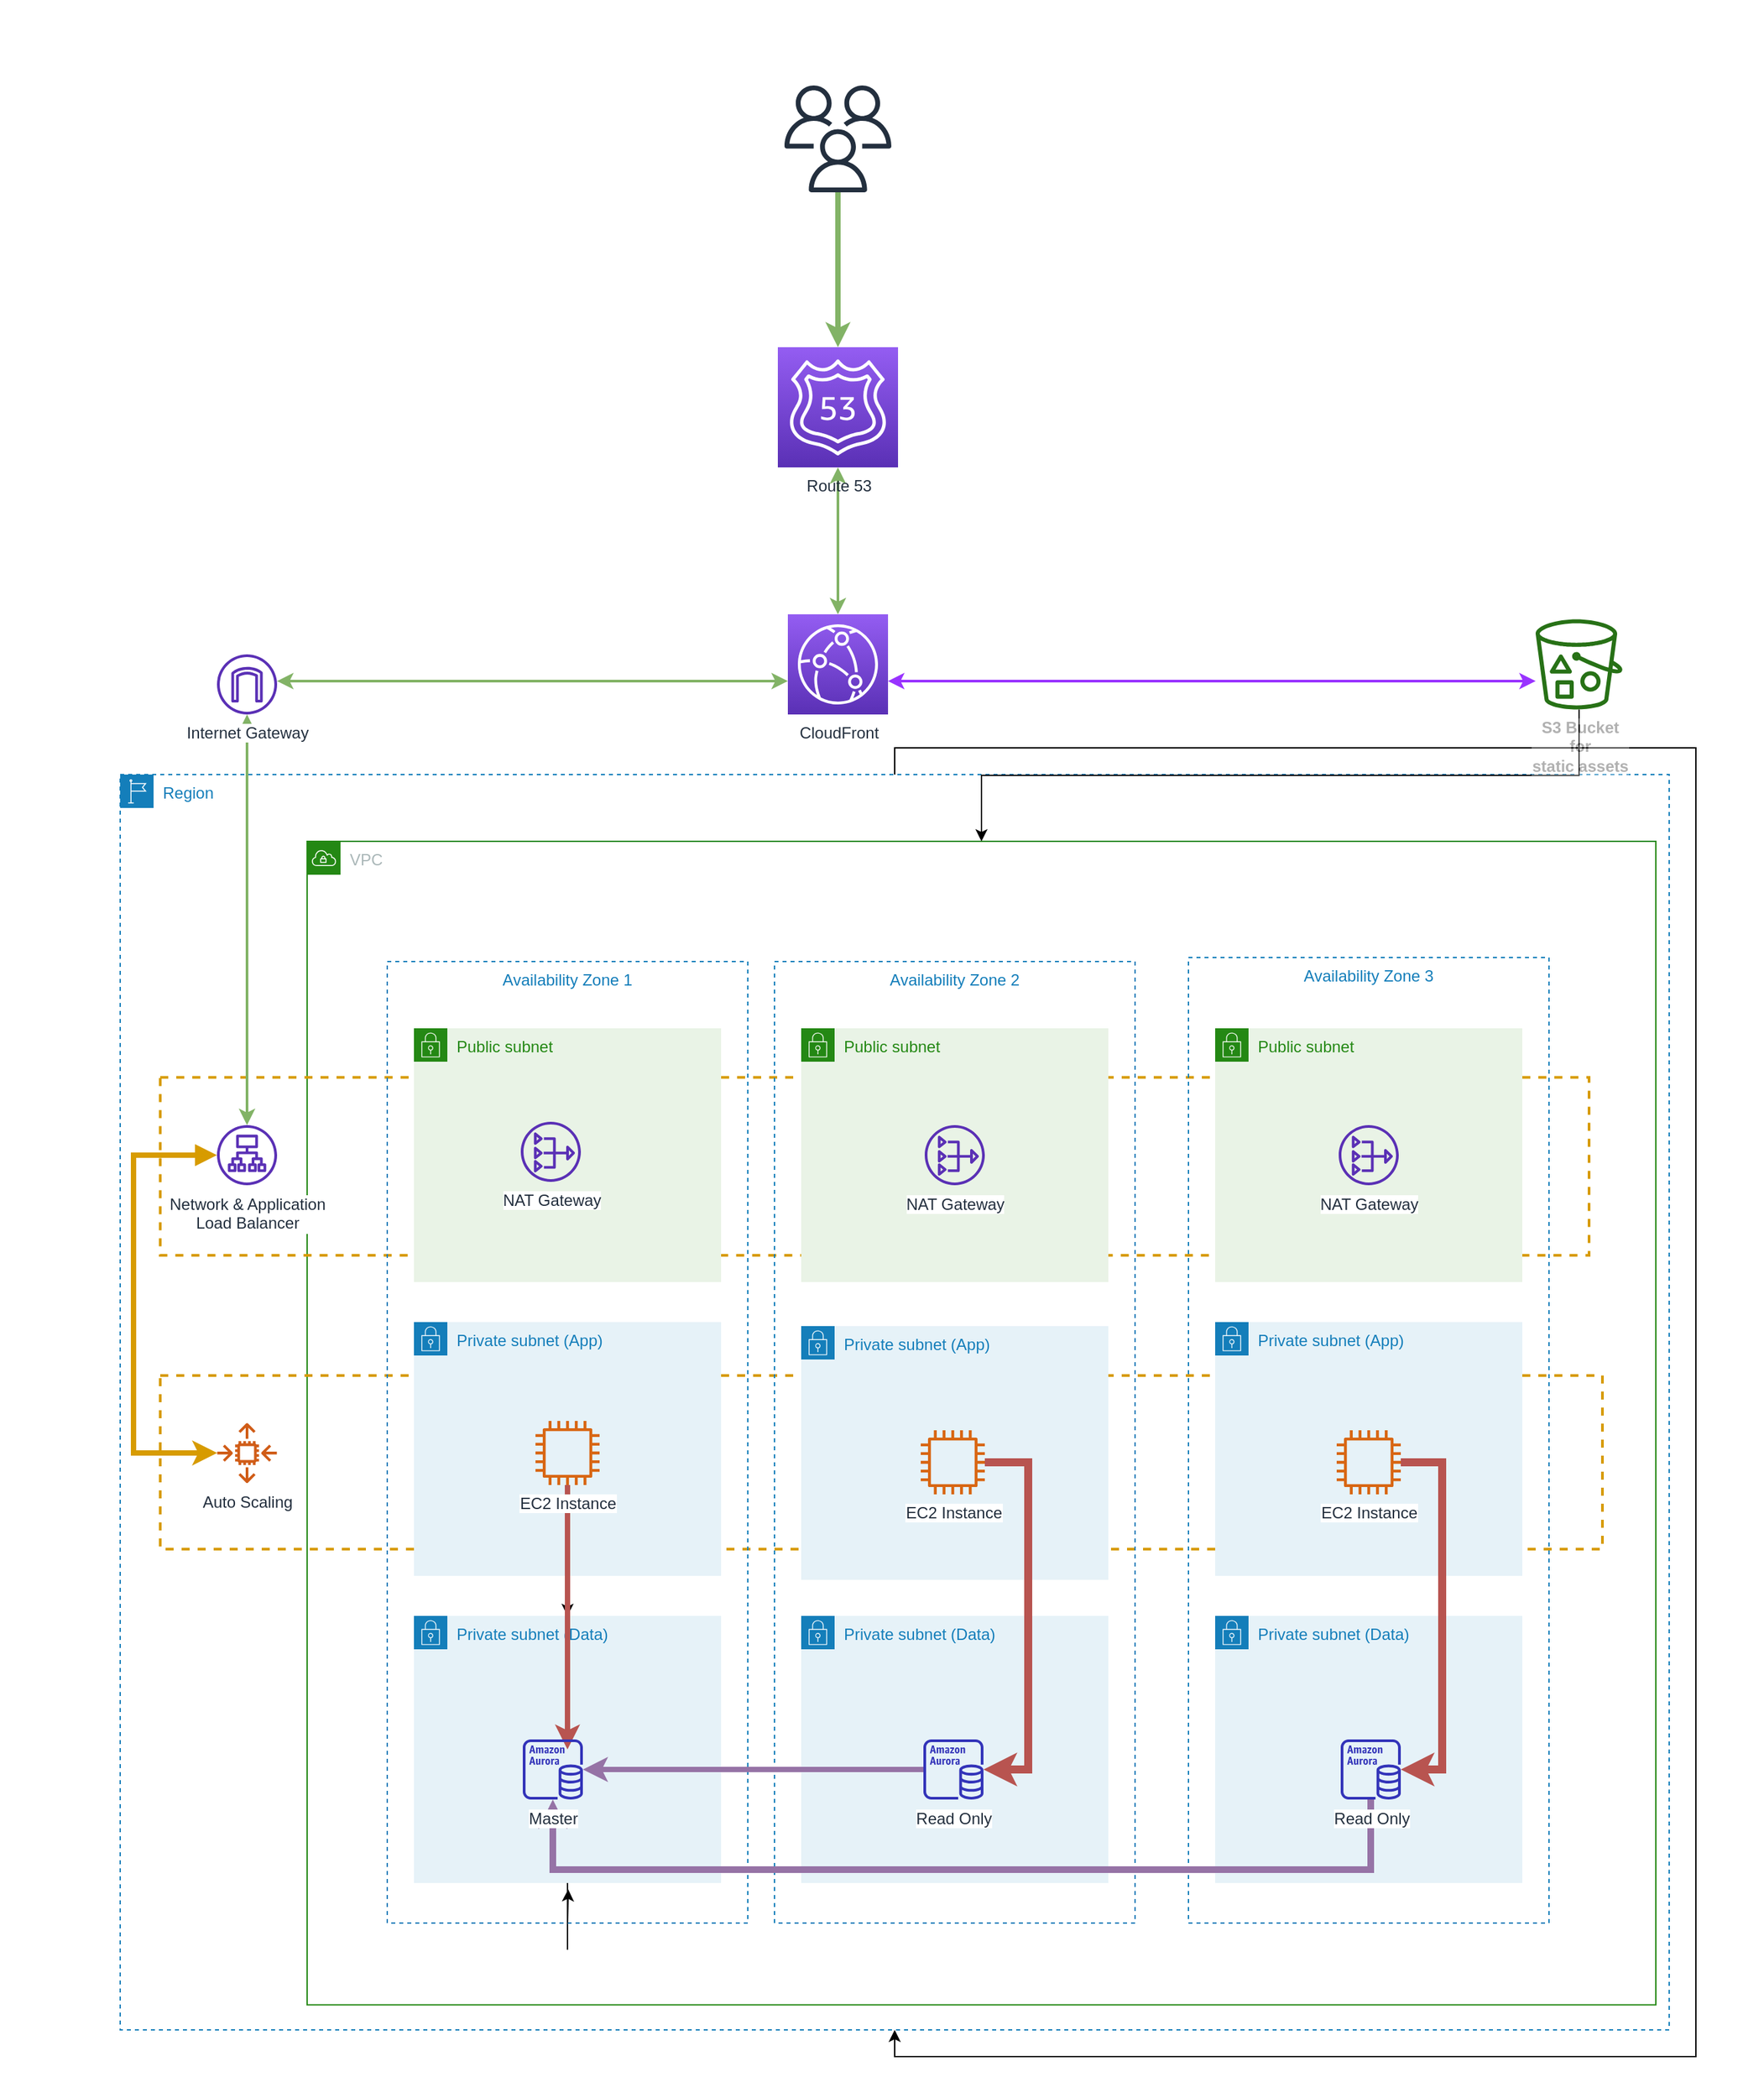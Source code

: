 <mxfile version="24.5.5" type="device">
  <diagram id="Ht1M8jgEwFfnCIfOTk4-" name="Page-1">
    <mxGraphModel dx="9876" dy="5733" grid="1" gridSize="10" guides="1" tooltips="1" connect="1" arrows="1" fold="1" page="1" pageScale="1" pageWidth="1169" pageHeight="827" math="0" shadow="0">
      <root>
        <mxCell id="0" />
        <mxCell id="1" parent="0" />
        <mxCell id="ATrI4HB5Xo_vaF7HW7Qg-64" value="" style="rounded=0;html=1;shadow=0;dashed=1;sketch=0;strokeWidth=2;strokeColor=none;labelBackgroundColor=default;fontColor=default;" parent="1" vertex="1">
          <mxGeometry x="-330" y="270" width="1320" height="1570" as="geometry" />
        </mxCell>
        <mxCell id="ATrI4HB5Xo_vaF7HW7Qg-1" value="Region" style="points=[[0,0],[0.25,0],[0.5,0],[0.75,0],[1,0],[1,0.25],[1,0.5],[1,0.75],[1,1],[0.75,1],[0.5,1],[0.25,1],[0,1],[0,0.75],[0,0.5],[0,0.25]];outlineConnect=0;gradientColor=none;html=1;whiteSpace=wrap;fontSize=12;fontStyle=0;shape=mxgraph.aws4.group;grIcon=mxgraph.aws4.group_region;strokeColor=#147EBA;fillColor=none;verticalAlign=top;align=left;spacingLeft=30;fontColor=#147EBA;dashed=1;" parent="1" vertex="1">
          <mxGeometry x="-240" y="850" width="1160" height="940" as="geometry" />
        </mxCell>
        <mxCell id="4pKm6GpEN4dzPu7E078--6" style="edgeStyle=orthogonalEdgeStyle;rounded=0;orthogonalLoop=1;jettySize=auto;html=1;exitX=0.5;exitY=0;exitDx=0;exitDy=0;" edge="1" parent="1" source="ATrI4HB5Xo_vaF7HW7Qg-1" target="ATrI4HB5Xo_vaF7HW7Qg-1">
          <mxGeometry relative="1" as="geometry" />
        </mxCell>
        <mxCell id="ATrI4HB5Xo_vaF7HW7Qg-9" value="VPC" style="points=[[0,0],[0.25,0],[0.5,0],[0.75,0],[1,0],[1,0.25],[1,0.5],[1,0.75],[1,1],[0.75,1],[0.5,1],[0.25,1],[0,1],[0,0.75],[0,0.5],[0,0.25]];outlineConnect=0;gradientColor=none;html=1;whiteSpace=wrap;fontSize=12;fontStyle=0;shape=mxgraph.aws4.group;grIcon=mxgraph.aws4.group_vpc;strokeColor=#248814;fillColor=none;verticalAlign=top;align=left;spacingLeft=30;fontColor=#AAB7B8;dashed=0;" parent="1" vertex="1">
          <mxGeometry x="-100" y="900" width="1010" height="871.25" as="geometry" />
        </mxCell>
        <mxCell id="ATrI4HB5Xo_vaF7HW7Qg-7" value="" style="rounded=0;whiteSpace=wrap;html=1;dashed=1;strokeWidth=2;strokeColor=#d79b00;fillColor=none;" parent="1" vertex="1">
          <mxGeometry x="-210" y="1300" width="1080" height="130" as="geometry" />
        </mxCell>
        <mxCell id="ATrI4HB5Xo_vaF7HW7Qg-60" value="" style="rounded=0;whiteSpace=wrap;html=1;dashed=1;strokeWidth=2;strokeColor=#d79b00;fillColor=none;" parent="1" vertex="1">
          <mxGeometry x="-210" y="1076.7" width="1070" height="133.3" as="geometry" />
        </mxCell>
        <mxCell id="4pKm6GpEN4dzPu7E078--8" style="edgeStyle=orthogonalEdgeStyle;rounded=0;orthogonalLoop=1;jettySize=auto;html=1;exitX=0.5;exitY=1;exitDx=0;exitDy=0;" edge="1" parent="1" source="ATrI4HB5Xo_vaF7HW7Qg-10" target="ATrI4HB5Xo_vaF7HW7Qg-15">
          <mxGeometry relative="1" as="geometry" />
        </mxCell>
        <mxCell id="ATrI4HB5Xo_vaF7HW7Qg-10" value="Availability Zone 1" style="fillColor=none;strokeColor=#147EBA;dashed=1;verticalAlign=top;fontStyle=0;fontColor=#147EBA;" parent="1" vertex="1">
          <mxGeometry x="-40" y="990" width="270" height="720" as="geometry" />
        </mxCell>
        <mxCell id="ATrI4HB5Xo_vaF7HW7Qg-5" value="Private subnet (App)" style="points=[[0,0],[0.25,0],[0.5,0],[0.75,0],[1,0],[1,0.25],[1,0.5],[1,0.75],[1,1],[0.75,1],[0.5,1],[0.25,1],[0,1],[0,0.75],[0,0.5],[0,0.25]];outlineConnect=0;gradientColor=none;html=1;whiteSpace=wrap;fontSize=12;fontStyle=0;shape=mxgraph.aws4.group;grIcon=mxgraph.aws4.group_security_group;grStroke=0;strokeColor=#147EBA;fillColor=#E6F2F8;verticalAlign=top;align=left;spacingLeft=30;fontColor=#147EBA;dashed=0;" parent="1" vertex="1">
          <mxGeometry x="-20" y="1260" width="230" height="190" as="geometry" />
        </mxCell>
        <mxCell id="ATrI4HB5Xo_vaF7HW7Qg-30" style="edgeStyle=orthogonalEdgeStyle;rounded=0;orthogonalLoop=1;jettySize=auto;html=1;entryX=0.5;entryY=0;entryDx=0;entryDy=0;entryPerimeter=0;fontColor=#000000;startArrow=classic;startFill=1;strokeWidth=2;gradientColor=#97d077;fillColor=#d5e8d4;strokeColor=#82b366;exitX=0.5;exitY=1;exitDx=0;exitDy=0;exitPerimeter=0;" parent="1" source="ATrI4HB5Xo_vaF7HW7Qg-27" target="ATrI4HB5Xo_vaF7HW7Qg-26" edge="1">
          <mxGeometry relative="1" as="geometry">
            <mxPoint x="43" y="320" as="sourcePoint" />
          </mxGeometry>
        </mxCell>
        <mxCell id="ATrI4HB5Xo_vaF7HW7Qg-17" style="edgeStyle=orthogonalEdgeStyle;rounded=0;orthogonalLoop=1;jettySize=auto;html=1;strokeWidth=2;fillColor=#d5e8d4;strokeColor=#82b366;startArrow=classic;startFill=1;gradientColor=#97d077;" parent="1" source="ATrI4HB5Xo_vaF7HW7Qg-2" target="ATrI4HB5Xo_vaF7HW7Qg-16" edge="1">
          <mxGeometry relative="1" as="geometry" />
        </mxCell>
        <mxCell id="ATrI4HB5Xo_vaF7HW7Qg-3" value="Public subnet" style="points=[[0,0],[0.25,0],[0.5,0],[0.75,0],[1,0],[1,0.25],[1,0.5],[1,0.75],[1,1],[0.75,1],[0.5,1],[0.25,1],[0,1],[0,0.75],[0,0.5],[0,0.25]];outlineConnect=0;gradientColor=none;html=1;whiteSpace=wrap;fontSize=12;fontStyle=0;shape=mxgraph.aws4.group;grIcon=mxgraph.aws4.group_security_group;grStroke=0;strokeColor=#248814;fillColor=#E9F3E6;verticalAlign=top;align=left;spacingLeft=30;fontColor=#248814;dashed=0;" parent="1" vertex="1">
          <mxGeometry x="-20" y="1040" width="230" height="190" as="geometry" />
        </mxCell>
        <mxCell id="ATrI4HB5Xo_vaF7HW7Qg-8" value="Auto Scaling" style="outlineConnect=0;fontColor=#232F3E;gradientColor=none;fillColor=#D05C17;strokeColor=none;dashed=0;verticalLabelPosition=bottom;verticalAlign=top;align=center;html=1;fontSize=12;fontStyle=0;aspect=fixed;pointerEvents=1;shape=mxgraph.aws4.auto_scaling2;labelBackgroundColor=default;" parent="1" vertex="1">
          <mxGeometry x="-167.5" y="1335.5" width="45" height="45" as="geometry" />
        </mxCell>
        <mxCell id="ATrI4HB5Xo_vaF7HW7Qg-11" value="NAT Gateway" style="outlineConnect=0;fontColor=#232F3E;gradientColor=none;fillColor=#5A30B5;strokeColor=none;dashed=0;verticalLabelPosition=bottom;verticalAlign=top;align=center;html=1;fontSize=12;fontStyle=0;aspect=fixed;pointerEvents=1;shape=mxgraph.aws4.nat_gateway;labelBackgroundColor=default;" parent="1" vertex="1">
          <mxGeometry x="60" y="1110" width="45" height="45" as="geometry" />
        </mxCell>
        <mxCell id="ATrI4HB5Xo_vaF7HW7Qg-15" value="Private subnet (Data)" style="points=[[0,0],[0.25,0],[0.5,0],[0.75,0],[1,0],[1,0.25],[1,0.5],[1,0.75],[1,1],[0.75,1],[0.5,1],[0.25,1],[0,1],[0,0.75],[0,0.5],[0,0.25]];outlineConnect=0;gradientColor=none;html=1;whiteSpace=wrap;fontSize=12;fontStyle=0;shape=mxgraph.aws4.group;grIcon=mxgraph.aws4.group_security_group;grStroke=0;strokeColor=#147EBA;fillColor=#E6F2F8;verticalAlign=top;align=left;spacingLeft=30;fontColor=#147EBA;dashed=0;" parent="1" vertex="1">
          <mxGeometry x="-20" y="1480" width="230" height="200" as="geometry" />
        </mxCell>
        <mxCell id="4pKm6GpEN4dzPu7E078--12" style="edgeStyle=orthogonalEdgeStyle;rounded=0;orthogonalLoop=1;jettySize=auto;html=1;fillColor=#ffe6cc;strokeColor=#d79b00;strokeWidth=4;startArrow=block;startFill=1;" edge="1" parent="1" source="ATrI4HB5Xo_vaF7HW7Qg-16" target="ATrI4HB5Xo_vaF7HW7Qg-8">
          <mxGeometry relative="1" as="geometry">
            <Array as="points">
              <mxPoint x="-230" y="1135" />
              <mxPoint x="-230" y="1358" />
            </Array>
          </mxGeometry>
        </mxCell>
        <mxCell id="ATrI4HB5Xo_vaF7HW7Qg-16" value="Network &amp;amp; Application &lt;br&gt;Load Balancer" style="outlineConnect=0;fontColor=#232F3E;gradientColor=none;fillColor=#5A30B5;strokeColor=none;dashed=0;verticalLabelPosition=bottom;verticalAlign=top;align=center;html=1;fontSize=12;fontStyle=0;aspect=fixed;pointerEvents=1;shape=mxgraph.aws4.application_load_balancer;labelBackgroundColor=default;" parent="1" vertex="1">
          <mxGeometry x="-167.5" y="1112.5" width="45" height="45" as="geometry" />
        </mxCell>
        <mxCell id="4pKm6GpEN4dzPu7E078--38" value="" style="edgeStyle=orthogonalEdgeStyle;rounded=0;orthogonalLoop=1;jettySize=auto;html=1;" edge="1" parent="1" source="ATrI4HB5Xo_vaF7HW7Qg-23" target="ATrI4HB5Xo_vaF7HW7Qg-9">
          <mxGeometry relative="1" as="geometry" />
        </mxCell>
        <mxCell id="ATrI4HB5Xo_vaF7HW7Qg-23" value="&lt;b&gt;&lt;font color=&quot;#000000&quot;&gt;S3 Bucket&lt;br&gt;for&lt;br&gt;static assets&lt;/font&gt;&lt;/b&gt;" style="outlineConnect=0;fontColor=#232F3E;gradientColor=none;fillColor=#277116;strokeColor=none;dashed=0;verticalLabelPosition=bottom;verticalAlign=top;align=center;html=1;fontSize=12;fontStyle=0;aspect=fixed;pointerEvents=1;shape=mxgraph.aws4.bucket_with_objects;shadow=0;sketch=0;textOpacity=30;labelBackgroundColor=default;" parent="1" vertex="1">
          <mxGeometry x="820" y="733.7" width="65" height="67.6" as="geometry" />
        </mxCell>
        <mxCell id="ATrI4HB5Xo_vaF7HW7Qg-31" style="edgeStyle=orthogonalEdgeStyle;rounded=0;orthogonalLoop=1;jettySize=auto;html=1;fontColor=#000000;startArrow=classic;startFill=1;strokeWidth=2;gradientColor=#97d077;fillColor=#d5e8d4;strokeColor=#82b366;" parent="1" source="ATrI4HB5Xo_vaF7HW7Qg-26" target="ATrI4HB5Xo_vaF7HW7Qg-2" edge="1">
          <mxGeometry relative="1" as="geometry">
            <Array as="points">
              <mxPoint x="-10" y="780" />
              <mxPoint x="-10" y="780" />
            </Array>
          </mxGeometry>
        </mxCell>
        <mxCell id="ATrI4HB5Xo_vaF7HW7Qg-32" style="edgeStyle=orthogonalEdgeStyle;rounded=0;orthogonalLoop=1;jettySize=auto;html=1;fontColor=#000000;startArrow=classic;startFill=1;strokeWidth=2;gradientColor=#97d077;fillColor=#d5e8d4;strokeColor=#9933FF;" parent="1" source="ATrI4HB5Xo_vaF7HW7Qg-26" target="ATrI4HB5Xo_vaF7HW7Qg-23" edge="1">
          <mxGeometry relative="1" as="geometry">
            <mxPoint x="892.25" y="730" as="sourcePoint" />
            <Array as="points">
              <mxPoint x="350" y="780" />
              <mxPoint x="350" y="780" />
            </Array>
            <mxPoint x="1396.007" y="767.5" as="targetPoint" />
          </mxGeometry>
        </mxCell>
        <mxCell id="ATrI4HB5Xo_vaF7HW7Qg-26" value="CloudFront" style="points=[[0,0,0],[0.25,0,0],[0.5,0,0],[0.75,0,0],[1,0,0],[0,1,0],[0.25,1,0],[0.5,1,0],[0.75,1,0],[1,1,0],[0,0.25,0],[0,0.5,0],[0,0.75,0],[1,0.25,0],[1,0.5,0],[1,0.75,0]];outlineConnect=0;fontColor=#232F3E;gradientColor=#945DF2;gradientDirection=north;fillColor=#5A30B5;strokeColor=#ffffff;dashed=0;verticalLabelPosition=bottom;verticalAlign=top;align=center;html=1;fontSize=12;fontStyle=0;aspect=fixed;shape=mxgraph.aws4.resourceIcon;resIcon=mxgraph.aws4.cloudfront;shadow=0;sketch=0;labelBackgroundColor=default;" parent="1" vertex="1">
          <mxGeometry x="260" y="730" width="75" height="75" as="geometry" />
        </mxCell>
        <mxCell id="ATrI4HB5Xo_vaF7HW7Qg-28" value="" style="outlineConnect=0;fontColor=#232F3E;gradientColor=none;fillColor=#232F3E;strokeColor=none;dashed=0;verticalLabelPosition=bottom;verticalAlign=top;align=center;html=1;fontSize=12;fontStyle=0;aspect=fixed;pointerEvents=1;shape=mxgraph.aws4.users;shadow=0;sketch=0;" parent="1" vertex="1">
          <mxGeometry x="257.5" y="334" width="80" height="80" as="geometry" />
        </mxCell>
        <mxCell id="ATrI4HB5Xo_vaF7HW7Qg-27" value="Route 53" style="points=[[0,0,0],[0.25,0,0],[0.5,0,0],[0.75,0,0],[1,0,0],[0,1,0],[0.25,1,0],[0.5,1,0],[0.75,1,0],[1,1,0],[0,0.25,0],[0,0.5,0],[0,0.75,0],[1,0.25,0],[1,0.5,0],[1,0.75,0]];outlineConnect=0;fontColor=#232F3E;gradientColor=#945DF2;gradientDirection=north;fillColor=#5A30B5;strokeColor=#ffffff;dashed=0;verticalLabelPosition=bottom;verticalAlign=top;align=center;html=1;fontSize=12;fontStyle=0;aspect=fixed;shape=mxgraph.aws4.resourceIcon;resIcon=mxgraph.aws4.route_53;shadow=0;sketch=0;" parent="1" vertex="1">
          <mxGeometry x="252.5" y="530" width="90" height="90" as="geometry" />
        </mxCell>
        <mxCell id="ATrI4HB5Xo_vaF7HW7Qg-2" value="Internet Gateway" style="outlineConnect=0;fontColor=#232F3E;gradientColor=none;fillColor=#5A30B5;strokeColor=none;dashed=0;verticalLabelPosition=bottom;verticalAlign=top;align=center;html=1;fontSize=12;fontStyle=0;aspect=fixed;pointerEvents=1;shape=mxgraph.aws4.internet_gateway;labelBackgroundColor=default;" parent="1" vertex="1">
          <mxGeometry x="-167.5" y="760" width="45" height="45" as="geometry" />
        </mxCell>
        <mxCell id="xWHWNUEEsjKfMoWFXEcJ-53" style="edgeStyle=orthogonalEdgeStyle;rounded=0;orthogonalLoop=1;jettySize=auto;html=1;exitX=0.5;exitY=1;exitDx=0;exitDy=0;strokeColor=#9933FF;" parent="1" edge="1">
          <mxGeometry relative="1" as="geometry">
            <mxPoint x="345.0" y="1770" as="sourcePoint" />
            <mxPoint x="345.0" y="1770" as="targetPoint" />
          </mxGeometry>
        </mxCell>
        <mxCell id="4pKm6GpEN4dzPu7E078--10" style="edgeStyle=orthogonalEdgeStyle;rounded=0;orthogonalLoop=1;jettySize=auto;html=1;exitX=0.5;exitY=1;exitDx=0;exitDy=0;entryX=0.502;entryY=0.965;entryDx=0;entryDy=0;entryPerimeter=0;" edge="1" parent="1" source="ATrI4HB5Xo_vaF7HW7Qg-10" target="ATrI4HB5Xo_vaF7HW7Qg-10">
          <mxGeometry relative="1" as="geometry" />
        </mxCell>
        <mxCell id="4pKm6GpEN4dzPu7E078--13" value="Availability Zone 3" style="fillColor=none;strokeColor=#147EBA;dashed=1;verticalAlign=top;fontStyle=0;fontColor=#147EBA;" vertex="1" parent="1">
          <mxGeometry x="560" y="987" width="270" height="723" as="geometry" />
        </mxCell>
        <mxCell id="4pKm6GpEN4dzPu7E078--14" value="Availability Zone 2" style="fillColor=none;strokeColor=#147EBA;dashed=1;verticalAlign=top;fontStyle=0;fontColor=#147EBA;" vertex="1" parent="1">
          <mxGeometry x="250" y="990" width="270" height="720" as="geometry" />
        </mxCell>
        <mxCell id="4pKm6GpEN4dzPu7E078--15" value="Public subnet" style="points=[[0,0],[0.25,0],[0.5,0],[0.75,0],[1,0],[1,0.25],[1,0.5],[1,0.75],[1,1],[0.75,1],[0.5,1],[0.25,1],[0,1],[0,0.75],[0,0.5],[0,0.25]];outlineConnect=0;gradientColor=none;html=1;whiteSpace=wrap;fontSize=12;fontStyle=0;shape=mxgraph.aws4.group;grIcon=mxgraph.aws4.group_security_group;grStroke=0;strokeColor=#248814;fillColor=#E9F3E6;verticalAlign=top;align=left;spacingLeft=30;fontColor=#248814;dashed=0;" vertex="1" parent="1">
          <mxGeometry x="270" y="1040" width="230" height="190" as="geometry" />
        </mxCell>
        <mxCell id="4pKm6GpEN4dzPu7E078--16" value="Private subnet (App)" style="points=[[0,0],[0.25,0],[0.5,0],[0.75,0],[1,0],[1,0.25],[1,0.5],[1,0.75],[1,1],[0.75,1],[0.5,1],[0.25,1],[0,1],[0,0.75],[0,0.5],[0,0.25]];outlineConnect=0;gradientColor=none;html=1;whiteSpace=wrap;fontSize=12;fontStyle=0;shape=mxgraph.aws4.group;grIcon=mxgraph.aws4.group_security_group;grStroke=0;strokeColor=#147EBA;fillColor=#E6F2F8;verticalAlign=top;align=left;spacingLeft=30;fontColor=#147EBA;dashed=0;" vertex="1" parent="1">
          <mxGeometry x="270" y="1263" width="230" height="190" as="geometry" />
        </mxCell>
        <mxCell id="4pKm6GpEN4dzPu7E078--17" value="Private subnet (App)" style="points=[[0,0],[0.25,0],[0.5,0],[0.75,0],[1,0],[1,0.25],[1,0.5],[1,0.75],[1,1],[0.75,1],[0.5,1],[0.25,1],[0,1],[0,0.75],[0,0.5],[0,0.25]];outlineConnect=0;gradientColor=none;html=1;whiteSpace=wrap;fontSize=12;fontStyle=0;shape=mxgraph.aws4.group;grIcon=mxgraph.aws4.group_security_group;grStroke=0;strokeColor=#147EBA;fillColor=#E6F2F8;verticalAlign=top;align=left;spacingLeft=30;fontColor=#147EBA;dashed=0;" vertex="1" parent="1">
          <mxGeometry x="580" y="1260" width="230" height="190" as="geometry" />
        </mxCell>
        <mxCell id="4pKm6GpEN4dzPu7E078--18" value="Public subnet" style="points=[[0,0],[0.25,0],[0.5,0],[0.75,0],[1,0],[1,0.25],[1,0.5],[1,0.75],[1,1],[0.75,1],[0.5,1],[0.25,1],[0,1],[0,0.75],[0,0.5],[0,0.25]];outlineConnect=0;gradientColor=none;html=1;whiteSpace=wrap;fontSize=12;fontStyle=0;shape=mxgraph.aws4.group;grIcon=mxgraph.aws4.group_security_group;grStroke=0;strokeColor=#248814;fillColor=#E9F3E6;verticalAlign=top;align=left;spacingLeft=30;fontColor=#248814;dashed=0;" vertex="1" parent="1">
          <mxGeometry x="580" y="1040" width="230" height="190" as="geometry" />
        </mxCell>
        <mxCell id="4pKm6GpEN4dzPu7E078--19" value="Private subnet (Data)" style="points=[[0,0],[0.25,0],[0.5,0],[0.75,0],[1,0],[1,0.25],[1,0.5],[1,0.75],[1,1],[0.75,1],[0.5,1],[0.25,1],[0,1],[0,0.75],[0,0.5],[0,0.25]];outlineConnect=0;gradientColor=none;html=1;whiteSpace=wrap;fontSize=12;fontStyle=0;shape=mxgraph.aws4.group;grIcon=mxgraph.aws4.group_security_group;grStroke=0;strokeColor=#147EBA;fillColor=#E6F2F8;verticalAlign=top;align=left;spacingLeft=30;fontColor=#147EBA;dashed=0;" vertex="1" parent="1">
          <mxGeometry x="580" y="1480" width="230" height="200" as="geometry" />
        </mxCell>
        <mxCell id="4pKm6GpEN4dzPu7E078--20" value="Private subnet (Data)" style="points=[[0,0],[0.25,0],[0.5,0],[0.75,0],[1,0],[1,0.25],[1,0.5],[1,0.75],[1,1],[0.75,1],[0.5,1],[0.25,1],[0,1],[0,0.75],[0,0.5],[0,0.25]];outlineConnect=0;gradientColor=none;html=1;whiteSpace=wrap;fontSize=12;fontStyle=0;shape=mxgraph.aws4.group;grIcon=mxgraph.aws4.group_security_group;grStroke=0;strokeColor=#147EBA;fillColor=#E6F2F8;verticalAlign=top;align=left;spacingLeft=30;fontColor=#147EBA;dashed=0;" vertex="1" parent="1">
          <mxGeometry x="270" y="1480" width="230" height="200" as="geometry" />
        </mxCell>
        <mxCell id="4pKm6GpEN4dzPu7E078--21" style="edgeStyle=orthogonalEdgeStyle;rounded=0;orthogonalLoop=1;jettySize=auto;html=1;exitX=0.5;exitY=1;exitDx=0;exitDy=0;" edge="1" parent="1" source="4pKm6GpEN4dzPu7E078--13" target="4pKm6GpEN4dzPu7E078--13">
          <mxGeometry relative="1" as="geometry" />
        </mxCell>
        <mxCell id="4pKm6GpEN4dzPu7E078--22" value="NAT Gateway" style="outlineConnect=0;fontColor=#232F3E;gradientColor=none;fillColor=#5A30B5;strokeColor=none;dashed=0;verticalLabelPosition=bottom;verticalAlign=top;align=center;html=1;fontSize=12;fontStyle=0;aspect=fixed;pointerEvents=1;shape=mxgraph.aws4.nat_gateway;labelBackgroundColor=default;" vertex="1" parent="1">
          <mxGeometry x="362.5" y="1112.5" width="45" height="45" as="geometry" />
        </mxCell>
        <mxCell id="4pKm6GpEN4dzPu7E078--23" value="NAT Gateway" style="outlineConnect=0;fontColor=#232F3E;gradientColor=none;fillColor=#5A30B5;strokeColor=none;dashed=0;verticalLabelPosition=bottom;verticalAlign=top;align=center;html=1;fontSize=12;fontStyle=0;aspect=fixed;pointerEvents=1;shape=mxgraph.aws4.nat_gateway;labelBackgroundColor=default;" vertex="1" parent="1">
          <mxGeometry x="672.5" y="1112.5" width="45" height="45" as="geometry" />
        </mxCell>
        <mxCell id="4pKm6GpEN4dzPu7E078--32" style="edgeStyle=orthogonalEdgeStyle;rounded=0;orthogonalLoop=1;jettySize=auto;html=1;fillColor=#e1d5e7;strokeColor=#9673a6;strokeWidth=5;" edge="1" parent="1" source="4pKm6GpEN4dzPu7E078--27" target="ATrI4HB5Xo_vaF7HW7Qg-20">
          <mxGeometry relative="1" as="geometry">
            <Array as="points">
              <mxPoint x="697" y="1670" />
              <mxPoint x="84" y="1670" />
            </Array>
          </mxGeometry>
        </mxCell>
        <mxCell id="4pKm6GpEN4dzPu7E078--29" style="edgeStyle=orthogonalEdgeStyle;rounded=0;orthogonalLoop=1;jettySize=auto;html=1;fillColor=#f8cecc;strokeColor=#b85450;strokeWidth=6;" edge="1" parent="1" source="4pKm6GpEN4dzPu7E078--24" target="4pKm6GpEN4dzPu7E078--26">
          <mxGeometry relative="1" as="geometry">
            <Array as="points">
              <mxPoint x="440" y="1365" />
              <mxPoint x="440" y="1595" />
            </Array>
          </mxGeometry>
        </mxCell>
        <mxCell id="4pKm6GpEN4dzPu7E078--24" value="&lt;meta charset=&quot;utf-8&quot;&gt;&lt;span style=&quot;color: rgb(35, 47, 62); font-family: Helvetica; font-size: 12px; font-style: normal; font-variant-ligatures: normal; font-variant-caps: normal; font-weight: 400; letter-spacing: normal; orphans: 2; text-align: center; text-indent: 0px; text-transform: none; widows: 2; word-spacing: 0px; -webkit-text-stroke-width: 0px; white-space: nowrap; background-color: rgb(255, 255, 255); text-decoration-thickness: initial; text-decoration-style: initial; text-decoration-color: initial; display: inline !important; float: none;&quot;&gt;EC2 Instance&lt;/span&gt;" style="outlineConnect=0;fontColor=#232F3E;gradientColor=none;fillColor=#D86613;strokeColor=none;dashed=0;verticalLabelPosition=bottom;verticalAlign=top;align=center;html=1;fontSize=12;fontStyle=0;aspect=fixed;pointerEvents=1;shape=mxgraph.aws4.instance2;labelBackgroundColor=default;" vertex="1" parent="1">
          <mxGeometry x="359.5" y="1341" width="48" height="48" as="geometry" />
        </mxCell>
        <mxCell id="4pKm6GpEN4dzPu7E078--30" style="edgeStyle=orthogonalEdgeStyle;rounded=0;orthogonalLoop=1;jettySize=auto;html=1;strokeWidth=6;fillColor=#f8cecc;strokeColor=#b85450;" edge="1" parent="1" source="4pKm6GpEN4dzPu7E078--25" target="4pKm6GpEN4dzPu7E078--27">
          <mxGeometry relative="1" as="geometry">
            <Array as="points">
              <mxPoint x="750" y="1365" />
              <mxPoint x="750" y="1595" />
            </Array>
          </mxGeometry>
        </mxCell>
        <mxCell id="4pKm6GpEN4dzPu7E078--25" value="&lt;meta charset=&quot;utf-8&quot;&gt;&lt;span style=&quot;color: rgb(35, 47, 62); font-family: Helvetica; font-size: 12px; font-style: normal; font-variant-ligatures: normal; font-variant-caps: normal; font-weight: 400; letter-spacing: normal; orphans: 2; text-align: center; text-indent: 0px; text-transform: none; widows: 2; word-spacing: 0px; -webkit-text-stroke-width: 0px; white-space: nowrap; background-color: rgb(255, 255, 255); text-decoration-thickness: initial; text-decoration-style: initial; text-decoration-color: initial; display: inline !important; float: none;&quot;&gt;EC2 Instance&lt;/span&gt;" style="outlineConnect=0;fontColor=#232F3E;gradientColor=none;fillColor=#D86613;strokeColor=none;dashed=0;verticalLabelPosition=bottom;verticalAlign=top;align=center;html=1;fontSize=12;fontStyle=0;aspect=fixed;pointerEvents=1;shape=mxgraph.aws4.instance2;labelBackgroundColor=default;" vertex="1" parent="1">
          <mxGeometry x="671" y="1341" width="48" height="48" as="geometry" />
        </mxCell>
        <mxCell id="4pKm6GpEN4dzPu7E078--31" style="edgeStyle=orthogonalEdgeStyle;rounded=0;orthogonalLoop=1;jettySize=auto;html=1;fillColor=#e1d5e7;strokeColor=#9673a6;strokeWidth=4;" edge="1" parent="1" source="4pKm6GpEN4dzPu7E078--26" target="ATrI4HB5Xo_vaF7HW7Qg-20">
          <mxGeometry relative="1" as="geometry" />
        </mxCell>
        <mxCell id="4pKm6GpEN4dzPu7E078--26" value="Read Only" style="outlineConnect=0;fontColor=#232F3E;gradientColor=none;fillColor=#3334B9;strokeColor=none;dashed=0;verticalLabelPosition=bottom;verticalAlign=top;align=center;html=1;fontSize=12;fontStyle=0;aspect=fixed;pointerEvents=1;shape=mxgraph.aws4.aurora_instance;shadow=0;sketch=0;labelBackgroundColor=default;" vertex="1" parent="1">
          <mxGeometry x="361.5" y="1572.5" width="45" height="45" as="geometry" />
        </mxCell>
        <mxCell id="4pKm6GpEN4dzPu7E078--27" value="Read Only" style="outlineConnect=0;fontColor=#232F3E;gradientColor=none;fillColor=#3334B9;strokeColor=none;dashed=0;verticalLabelPosition=bottom;verticalAlign=top;align=center;html=1;fontSize=12;fontStyle=0;aspect=fixed;pointerEvents=1;shape=mxgraph.aws4.aurora_instance;shadow=0;sketch=0;labelBackgroundColor=default;" vertex="1" parent="1">
          <mxGeometry x="674" y="1572.5" width="45" height="45" as="geometry" />
        </mxCell>
        <mxCell id="4pKm6GpEN4dzPu7E078--28" style="edgeStyle=orthogonalEdgeStyle;rounded=0;orthogonalLoop=1;jettySize=auto;html=1;entryX=0.744;entryY=0.167;entryDx=0;entryDy=0;entryPerimeter=0;fillColor=#f8cecc;strokeColor=#b85450;strokeWidth=4;" edge="1" parent="1" source="ATrI4HB5Xo_vaF7HW7Qg-4" target="ATrI4HB5Xo_vaF7HW7Qg-20">
          <mxGeometry relative="1" as="geometry" />
        </mxCell>
        <mxCell id="ATrI4HB5Xo_vaF7HW7Qg-20" value="Master" style="outlineConnect=0;fontColor=#232F3E;gradientColor=none;fillColor=#3334B9;strokeColor=none;dashed=0;verticalLabelPosition=bottom;verticalAlign=top;align=center;html=1;fontSize=12;fontStyle=0;aspect=fixed;pointerEvents=1;shape=mxgraph.aws4.aurora_instance;shadow=0;sketch=0;labelBackgroundColor=default;" parent="1" vertex="1">
          <mxGeometry x="61.5" y="1572.5" width="45" height="45" as="geometry" />
        </mxCell>
        <mxCell id="4pKm6GpEN4dzPu7E078--35" style="edgeStyle=orthogonalEdgeStyle;rounded=0;orthogonalLoop=1;jettySize=auto;html=1;entryX=0.5;entryY=0;entryDx=0;entryDy=0;entryPerimeter=0;fillColor=#d5e8d4;strokeColor=#82b366;strokeWidth=4;" edge="1" parent="1" source="ATrI4HB5Xo_vaF7HW7Qg-28" target="ATrI4HB5Xo_vaF7HW7Qg-27">
          <mxGeometry relative="1" as="geometry" />
        </mxCell>
        <mxCell id="ATrI4HB5Xo_vaF7HW7Qg-4" value="&lt;meta charset=&quot;utf-8&quot;&gt;&lt;span style=&quot;color: rgb(35, 47, 62); font-family: Helvetica; font-size: 12px; font-style: normal; font-variant-ligatures: normal; font-variant-caps: normal; font-weight: 400; letter-spacing: normal; orphans: 2; text-align: center; text-indent: 0px; text-transform: none; widows: 2; word-spacing: 0px; -webkit-text-stroke-width: 0px; white-space: nowrap; background-color: rgb(255, 255, 255); text-decoration-thickness: initial; text-decoration-style: initial; text-decoration-color: initial; display: inline !important; float: none;&quot;&gt;EC2 Instance&lt;/span&gt;" style="outlineConnect=0;fontColor=#232F3E;gradientColor=none;fillColor=#D86613;strokeColor=none;dashed=0;verticalLabelPosition=bottom;verticalAlign=top;align=center;html=1;fontSize=12;fontStyle=0;aspect=fixed;pointerEvents=1;shape=mxgraph.aws4.instance2;labelBackgroundColor=default;" parent="1" vertex="1">
          <mxGeometry x="71" y="1334" width="48" height="48" as="geometry" />
        </mxCell>
      </root>
    </mxGraphModel>
  </diagram>
</mxfile>
